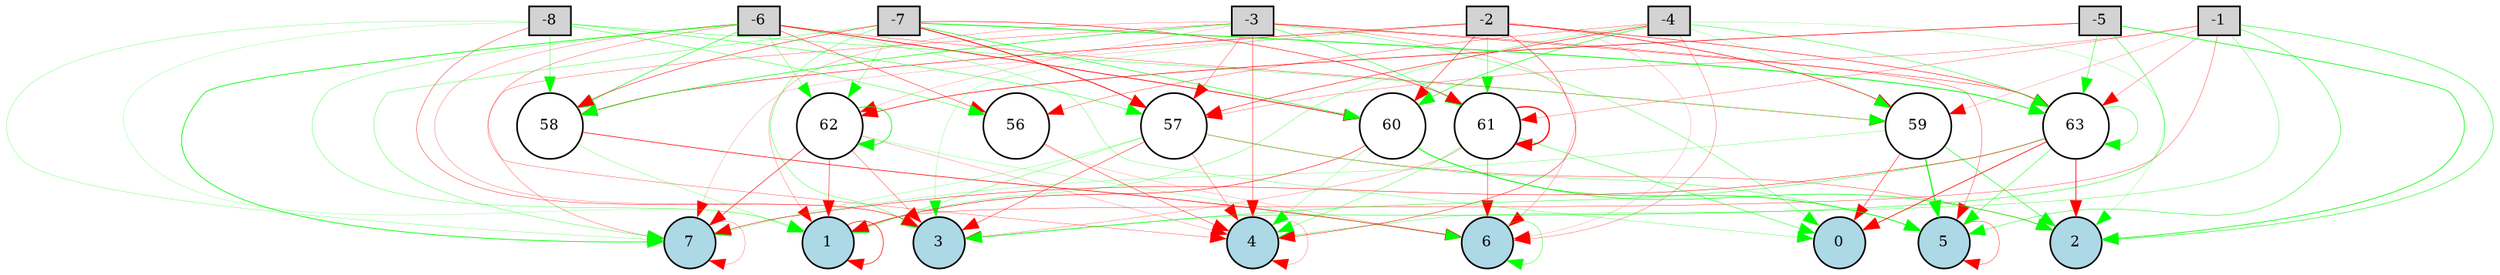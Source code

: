 digraph {
	node [fontsize=9 height=0.2 shape=circle width=0.2]
	-1 [fillcolor=lightgray shape=box style=filled]
	-2 [fillcolor=lightgray shape=box style=filled]
	-3 [fillcolor=lightgray shape=box style=filled]
	-4 [fillcolor=lightgray shape=box style=filled]
	-5 [fillcolor=lightgray shape=box style=filled]
	-6 [fillcolor=lightgray shape=box style=filled]
	-7 [fillcolor=lightgray shape=box style=filled]
	-8 [fillcolor=lightgray shape=box style=filled]
	0 [fillcolor=lightblue style=filled]
	1 [fillcolor=lightblue style=filled]
	2 [fillcolor=lightblue style=filled]
	3 [fillcolor=lightblue style=filled]
	4 [fillcolor=lightblue style=filled]
	5 [fillcolor=lightblue style=filled]
	6 [fillcolor=lightblue style=filled]
	7 [fillcolor=lightblue style=filled]
	56 [fillcolor=white style=filled]
	57 [fillcolor=white style=filled]
	58 [fillcolor=white style=filled]
	59 [fillcolor=white style=filled]
	60 [fillcolor=white style=filled]
	61 [fillcolor=white style=filled]
	62 [fillcolor=white style=filled]
	63 [fillcolor=white style=filled]
	63 -> 5 [color=green penwidth=0.2717344794447718 style=solid]
	-3 -> 63 [color=red penwidth=0.24250915165836204 style=solid]
	-8 -> 3 [color=red penwidth=0.23170674992274917 style=solid]
	4 -> 4 [color=red penwidth=0.1409558035274115 style=solid]
	-7 -> 58 [color=red penwidth=0.296340803512979 style=solid]
	-4 -> 56 [color=red penwidth=0.19721570362696839 style=solid]
	56 -> 4 [color=red penwidth=0.2613447837133862 style=solid]
	63 -> 0 [color=red penwidth=0.4390545049051615 style=solid]
	-6 -> 1 [color=green penwidth=0.18644771950926498 style=solid]
	-8 -> 56 [color=green penwidth=0.250150840925066 style=solid]
	-1 -> 4 [color=green penwidth=0.20015496246264544 style=solid]
	7 -> 7 [color=red penwidth=0.14986767818316687 style=solid]
	-4 -> 2 [color=green penwidth=0.12389548264592429 style=solid]
	-8 -> 1 [color=green penwidth=0.11604566343206642 style=solid]
	-3 -> 61 [color=green penwidth=0.29970916164119965 style=solid]
	-7 -> 3 [color=green penwidth=0.21269736884563722 style=solid]
	-3 -> 4 [color=red penwidth=0.2790164932411858 style=solid]
	-1 -> 59 [color=red penwidth=0.12107042064150773 style=solid]
	-8 -> 7 [color=green penwidth=0.1416532676180452 style=solid]
	60 -> 5 [color=green penwidth=0.4451603003729585 style=solid]
	-8 -> 57 [color=green penwidth=0.26828466032891785 style=solid]
	60 -> 2 [color=green penwidth=0.3648575861539447 style=solid]
	-4 -> 6 [color=red penwidth=0.17015846197083095 style=solid]
	58 -> 1 [color=green penwidth=0.15282519522782073 style=solid]
	-1 -> 63 [color=red penwidth=0.17406265703473073 style=solid]
	62 -> 4 [color=red penwidth=0.13144729280366693 style=solid]
	-7 -> 61 [color=red penwidth=0.3224644169329577 style=solid]
	-6 -> 7 [color=green penwidth=0.46457582427254085 style=solid]
	-2 -> 4 [color=red penwidth=0.2800889842837583 style=solid]
	62 -> 3 [color=red penwidth=0.19940717388064194 style=solid]
	-3 -> 0 [color=green penwidth=0.20625329209262172 style=solid]
	-2 -> 63 [color=red penwidth=0.3150458272507566 style=solid]
	-2 -> 6 [color=red penwidth=0.10140935514172972 style=solid]
	-7 -> 57 [color=red penwidth=0.5319114277296113 style=solid]
	1 -> 1 [color=red penwidth=0.38065986313837274 style=solid]
	-7 -> 60 [color=green penwidth=0.3440300815133156 style=solid]
	-3 -> 57 [color=red penwidth=0.19613692607318212 style=solid]
	-4 -> 60 [color=green penwidth=0.355993139853642 style=solid]
	61 -> 0 [color=green penwidth=0.27680095647139996 style=solid]
	-2 -> 58 [color=red penwidth=0.31828727110373284 style=solid]
	-5 -> 3 [color=green penwidth=0.2887917821861563 style=solid]
	-2 -> 61 [color=green penwidth=0.2748336163770999 style=solid]
	-3 -> 5 [color=red penwidth=0.20781739705143631 style=solid]
	-6 -> 3 [color=red penwidth=0.15129096373962156 style=solid]
	57 -> 4 [color=red penwidth=0.18841865527554602 style=solid]
	61 -> 4 [color=green penwidth=0.21258773776864942 style=solid]
	57 -> 7 [color=green penwidth=0.14298936620454927 style=solid]
	-4 -> 63 [color=green penwidth=0.2635361610094962 style=solid]
	57 -> 5 [color=green penwidth=0.21444191491881082 style=solid]
	-3 -> 1 [color=red penwidth=0.1433481528211707 style=solid]
	-2 -> 60 [color=red penwidth=0.28484694452519194 style=solid]
	57 -> 1 [color=green penwidth=0.19760395844464682 style=solid]
	-7 -> 7 [color=green penwidth=0.2034295998168139 style=solid]
	6 -> 6 [color=green penwidth=0.23402556036697356 style=solid]
	-1 -> 61 [color=red penwidth=0.16369671936269115 style=solid]
	-2 -> 3 [color=green penwidth=0.12753225323537545 style=solid]
	61 -> 6 [color=red penwidth=0.26804844368311753 style=solid]
	63 -> 3 [color=green penwidth=0.2498495087107728 style=solid]
	-6 -> 62 [color=green penwidth=0.2120938777091246 style=solid]
	62 -> 1 [color=red penwidth=0.286758225483658 style=solid]
	58 -> 6 [color=red penwidth=0.40059208131800894 style=solid]
	-5 -> 2 [color=green penwidth=0.43912396361230266 style=solid]
	61 -> 61 [color=red penwidth=0.7761846312043187 style=solid]
	-6 -> 58 [color=green penwidth=0.35244330847477234 style=solid]
	60 -> 4 [color=green penwidth=0.1524646672828196 style=solid]
	-2 -> 59 [color=red penwidth=0.37382869673610375 style=solid]
	-1 -> 57 [color=red penwidth=0.16448038732543263 style=solid]
	-2 -> 7 [color=red penwidth=0.10516953153041504 style=solid]
	-1 -> 5 [color=green penwidth=0.27886469134285286 style=solid]
	-1 -> 1 [color=red penwidth=0.2012558901116709 style=solid]
	-3 -> 7 [color=red penwidth=0.17383586041640503 style=solid]
	63 -> 7 [color=red penwidth=0.27078839697280654 style=solid]
	-7 -> 63 [color=green penwidth=0.5352739678399834 style=solid]
	-4 -> 59 [color=green penwidth=0.13882735245296557 style=solid]
	5 -> 5 [color=red penwidth=0.22920199573716643 style=solid]
	-4 -> 57 [color=red penwidth=0.3218503417523275 style=solid]
	57 -> 2 [color=red penwidth=0.2077641466269823 style=solid]
	59 -> 7 [color=green penwidth=0.15262588570382302 style=solid]
	57 -> 3 [color=red penwidth=0.27788329490738095 style=solid]
	-5 -> 63 [color=green penwidth=0.28151236696134885 style=solid]
	-3 -> 62 [color=red penwidth=0.11046863180532984 style=solid]
	62 -> 7 [color=red penwidth=0.3406641387334326 style=solid]
	-8 -> 59 [color=green penwidth=0.2155902761557082 style=solid]
	59 -> 0 [color=red penwidth=0.2882522377236235 style=solid]
	56 -> 6 [color=red penwidth=0.10800225624183529 style=solid]
	-6 -> 60 [color=red penwidth=0.47214309107428254 style=solid]
	-3 -> 58 [color=green penwidth=0.381781603926013 style=solid]
	-7 -> 62 [color=green penwidth=0.1844529089006556 style=solid]
	-8 -> 58 [color=green penwidth=0.21795399345649402 style=solid]
	62 -> 6 [color=green penwidth=0.13764274836894025 style=solid]
	59 -> 5 [color=green penwidth=0.6683196411020335 style=solid]
	-6 -> 4 [color=red penwidth=0.17742937906349393 style=solid]
	-6 -> 56 [color=red penwidth=0.26360881297693484 style=solid]
	-6 -> 59 [color=red penwidth=0.19265997325532486 style=solid]
	-4 -> 1 [color=green penwidth=0.18521214740244332 style=solid]
	-6 -> 0 [color=green penwidth=0.17193489346917004 style=solid]
	62 -> 62 [color=green penwidth=0.4474627830644966 style=solid]
	-3 -> 6 [color=red penwidth=0.14604371975963754 style=solid]
	-1 -> 2 [color=green penwidth=0.3235309547642865 style=solid]
	63 -> 63 [color=green penwidth=0.25711123526011986 style=solid]
	-5 -> 62 [color=red penwidth=0.39147148773339835 style=solid]
	59 -> 2 [color=green penwidth=0.34042735406424063 style=solid]
	61 -> 3 [color=red penwidth=0.1448046367618387 style=solid]
	60 -> 1 [color=red penwidth=0.32096194284867896 style=solid]
	63 -> 2 [color=red penwidth=0.4548248750402515 style=solid]
}
